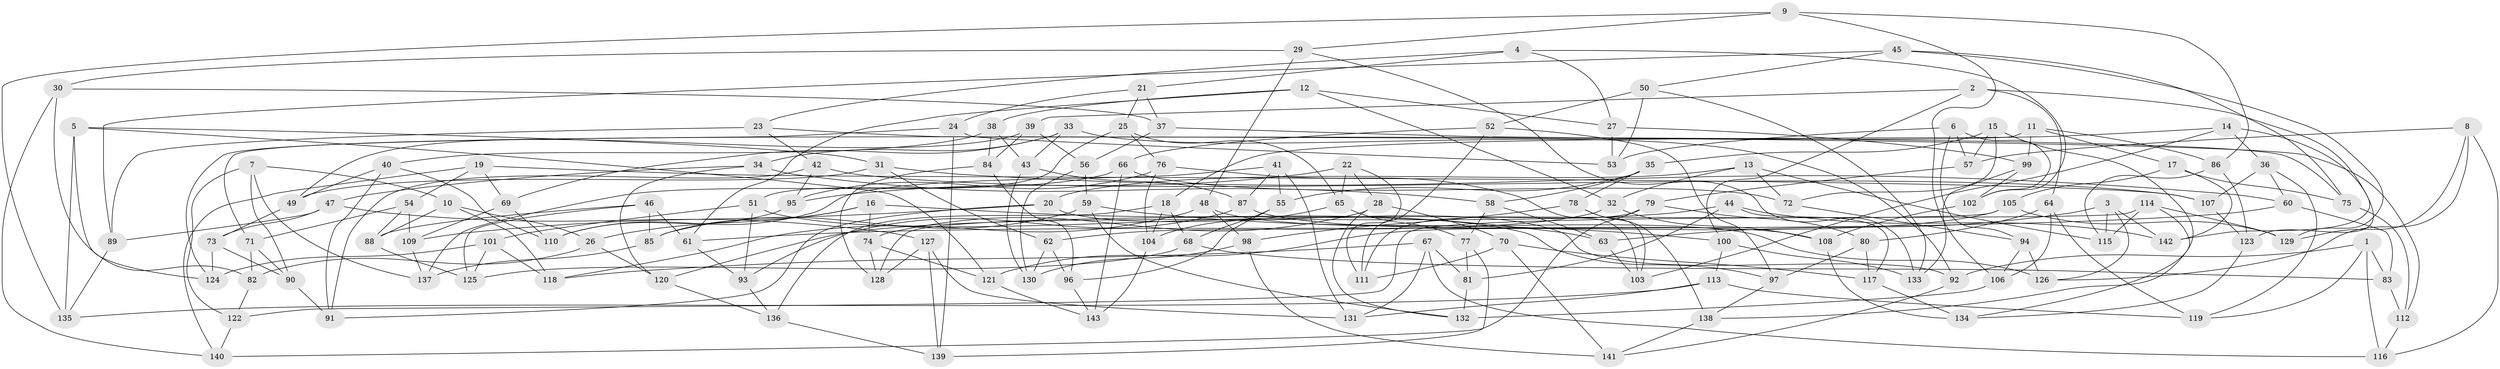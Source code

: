 // Generated by graph-tools (version 1.1) at 2025/50/03/09/25 03:50:50]
// undirected, 143 vertices, 286 edges
graph export_dot {
graph [start="1"]
  node [color=gray90,style=filled];
  1;
  2;
  3;
  4;
  5;
  6;
  7;
  8;
  9;
  10;
  11;
  12;
  13;
  14;
  15;
  16;
  17;
  18;
  19;
  20;
  21;
  22;
  23;
  24;
  25;
  26;
  27;
  28;
  29;
  30;
  31;
  32;
  33;
  34;
  35;
  36;
  37;
  38;
  39;
  40;
  41;
  42;
  43;
  44;
  45;
  46;
  47;
  48;
  49;
  50;
  51;
  52;
  53;
  54;
  55;
  56;
  57;
  58;
  59;
  60;
  61;
  62;
  63;
  64;
  65;
  66;
  67;
  68;
  69;
  70;
  71;
  72;
  73;
  74;
  75;
  76;
  77;
  78;
  79;
  80;
  81;
  82;
  83;
  84;
  85;
  86;
  87;
  88;
  89;
  90;
  91;
  92;
  93;
  94;
  95;
  96;
  97;
  98;
  99;
  100;
  101;
  102;
  103;
  104;
  105;
  106;
  107;
  108;
  109;
  110;
  111;
  112;
  113;
  114;
  115;
  116;
  117;
  118;
  119;
  120;
  121;
  122;
  123;
  124;
  125;
  126;
  127;
  128;
  129;
  130;
  131;
  132;
  133;
  134;
  135;
  136;
  137;
  138;
  139;
  140;
  141;
  142;
  143;
  1 -- 83;
  1 -- 119;
  1 -- 92;
  1 -- 116;
  2 -- 100;
  2 -- 142;
  2 -- 39;
  2 -- 64;
  3 -- 63;
  3 -- 142;
  3 -- 126;
  3 -- 115;
  4 -- 102;
  4 -- 27;
  4 -- 21;
  4 -- 23;
  5 -- 31;
  5 -- 124;
  5 -- 135;
  5 -- 121;
  6 -- 102;
  6 -- 94;
  6 -- 57;
  6 -- 53;
  7 -- 122;
  7 -- 90;
  7 -- 137;
  7 -- 10;
  8 -- 126;
  8 -- 129;
  8 -- 57;
  8 -- 116;
  9 -- 86;
  9 -- 29;
  9 -- 135;
  9 -- 106;
  10 -- 118;
  10 -- 88;
  10 -- 26;
  11 -- 86;
  11 -- 99;
  11 -- 71;
  11 -- 17;
  12 -- 27;
  12 -- 61;
  12 -- 38;
  12 -- 32;
  13 -- 20;
  13 -- 115;
  13 -- 32;
  13 -- 72;
  14 -- 18;
  14 -- 103;
  14 -- 123;
  14 -- 36;
  15 -- 138;
  15 -- 57;
  15 -- 35;
  15 -- 72;
  16 -- 26;
  16 -- 85;
  16 -- 63;
  16 -- 74;
  17 -- 75;
  17 -- 105;
  17 -- 142;
  18 -- 104;
  18 -- 136;
  18 -- 68;
  19 -- 69;
  19 -- 107;
  19 -- 140;
  19 -- 54;
  20 -- 109;
  20 -- 91;
  20 -- 92;
  21 -- 25;
  21 -- 37;
  21 -- 24;
  22 -- 95;
  22 -- 28;
  22 -- 111;
  22 -- 65;
  23 -- 42;
  23 -- 75;
  23 -- 89;
  24 -- 53;
  24 -- 124;
  24 -- 139;
  25 -- 65;
  25 -- 51;
  25 -- 76;
  26 -- 120;
  26 -- 82;
  27 -- 99;
  27 -- 53;
  28 -- 74;
  28 -- 132;
  28 -- 70;
  29 -- 48;
  29 -- 133;
  29 -- 30;
  30 -- 37;
  30 -- 140;
  30 -- 82;
  31 -- 62;
  31 -- 49;
  31 -- 60;
  32 -- 108;
  32 -- 62;
  33 -- 34;
  33 -- 43;
  33 -- 69;
  33 -- 92;
  34 -- 47;
  34 -- 58;
  34 -- 120;
  35 -- 55;
  35 -- 58;
  35 -- 78;
  36 -- 60;
  36 -- 119;
  36 -- 107;
  37 -- 56;
  37 -- 112;
  38 -- 43;
  38 -- 40;
  38 -- 84;
  39 -- 56;
  39 -- 49;
  39 -- 84;
  40 -- 91;
  40 -- 49;
  40 -- 110;
  41 -- 87;
  41 -- 131;
  41 -- 55;
  41 -- 110;
  42 -- 107;
  42 -- 95;
  42 -- 91;
  43 -- 130;
  43 -- 87;
  44 -- 117;
  44 -- 120;
  44 -- 81;
  44 -- 142;
  45 -- 129;
  45 -- 75;
  45 -- 50;
  45 -- 89;
  46 -- 88;
  46 -- 61;
  46 -- 125;
  46 -- 85;
  47 -- 127;
  47 -- 89;
  47 -- 73;
  48 -- 126;
  48 -- 98;
  48 -- 118;
  49 -- 73;
  50 -- 52;
  50 -- 53;
  50 -- 133;
  51 -- 101;
  51 -- 97;
  51 -- 93;
  52 -- 97;
  52 -- 111;
  52 -- 66;
  54 -- 109;
  54 -- 71;
  54 -- 88;
  55 -- 68;
  55 -- 96;
  56 -- 130;
  56 -- 59;
  57 -- 79;
  58 -- 77;
  58 -- 63;
  59 -- 85;
  59 -- 132;
  59 -- 100;
  60 -- 83;
  60 -- 61;
  61 -- 93;
  62 -- 96;
  62 -- 130;
  63 -- 103;
  64 -- 119;
  64 -- 80;
  64 -- 106;
  65 -- 104;
  65 -- 77;
  66 -- 137;
  66 -- 72;
  66 -- 143;
  67 -- 131;
  67 -- 116;
  67 -- 118;
  67 -- 81;
  68 -- 125;
  68 -- 83;
  69 -- 110;
  69 -- 109;
  70 -- 117;
  70 -- 141;
  70 -- 111;
  71 -- 82;
  71 -- 90;
  72 -- 94;
  73 -- 124;
  73 -- 90;
  74 -- 128;
  74 -- 121;
  75 -- 112;
  76 -- 103;
  76 -- 95;
  76 -- 104;
  77 -- 139;
  77 -- 81;
  78 -- 98;
  78 -- 103;
  78 -- 138;
  79 -- 80;
  79 -- 140;
  79 -- 111;
  80 -- 117;
  80 -- 97;
  81 -- 132;
  82 -- 122;
  83 -- 112;
  84 -- 128;
  84 -- 96;
  85 -- 137;
  86 -- 115;
  86 -- 123;
  87 -- 108;
  87 -- 93;
  88 -- 125;
  89 -- 135;
  90 -- 91;
  92 -- 141;
  93 -- 136;
  94 -- 126;
  94 -- 106;
  95 -- 110;
  96 -- 143;
  97 -- 138;
  98 -- 141;
  98 -- 130;
  99 -- 133;
  99 -- 102;
  100 -- 133;
  100 -- 113;
  101 -- 125;
  101 -- 118;
  101 -- 124;
  102 -- 108;
  104 -- 143;
  105 -- 121;
  105 -- 128;
  105 -- 129;
  106 -- 132;
  107 -- 123;
  108 -- 134;
  109 -- 137;
  112 -- 116;
  113 -- 131;
  113 -- 119;
  113 -- 135;
  114 -- 115;
  114 -- 122;
  114 -- 129;
  114 -- 134;
  117 -- 134;
  120 -- 136;
  121 -- 143;
  122 -- 140;
  123 -- 134;
  127 -- 128;
  127 -- 139;
  127 -- 131;
  136 -- 139;
  138 -- 141;
}
